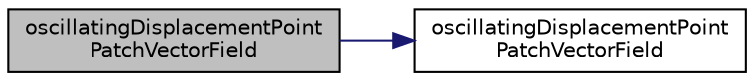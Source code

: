 digraph "oscillatingDisplacementPointPatchVectorField"
{
  bgcolor="transparent";
  edge [fontname="Helvetica",fontsize="10",labelfontname="Helvetica",labelfontsize="10"];
  node [fontname="Helvetica",fontsize="10",shape=record];
  rankdir="LR";
  Node1 [label="oscillatingDisplacementPoint\lPatchVectorField",height=0.2,width=0.4,color="black", fillcolor="grey75", style="filled", fontcolor="black"];
  Node1 -> Node2 [color="midnightblue",fontsize="10",style="solid",fontname="Helvetica"];
  Node2 [label="oscillatingDisplacementPoint\lPatchVectorField",height=0.2,width=0.4,color="black",URL="$a01729.html#a1f48869d6775d38905a0a772934488f2",tooltip="Construct from patch and internal field. "];
}
